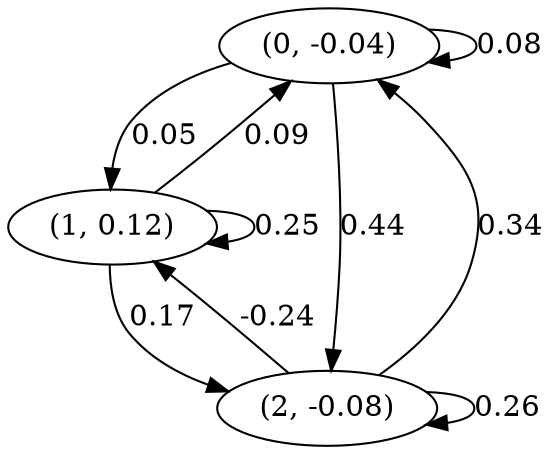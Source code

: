 digraph {
    0 [ label = "(0, -0.04)" ]
    1 [ label = "(1, 0.12)" ]
    2 [ label = "(2, -0.08)" ]
    0 -> 0 [ label = "0.08" ]
    1 -> 1 [ label = "0.25" ]
    2 -> 2 [ label = "0.26" ]
    1 -> 0 [ label = "0.09" ]
    2 -> 0 [ label = "0.34" ]
    0 -> 1 [ label = "0.05" ]
    2 -> 1 [ label = "-0.24" ]
    0 -> 2 [ label = "0.44" ]
    1 -> 2 [ label = "0.17" ]
}

